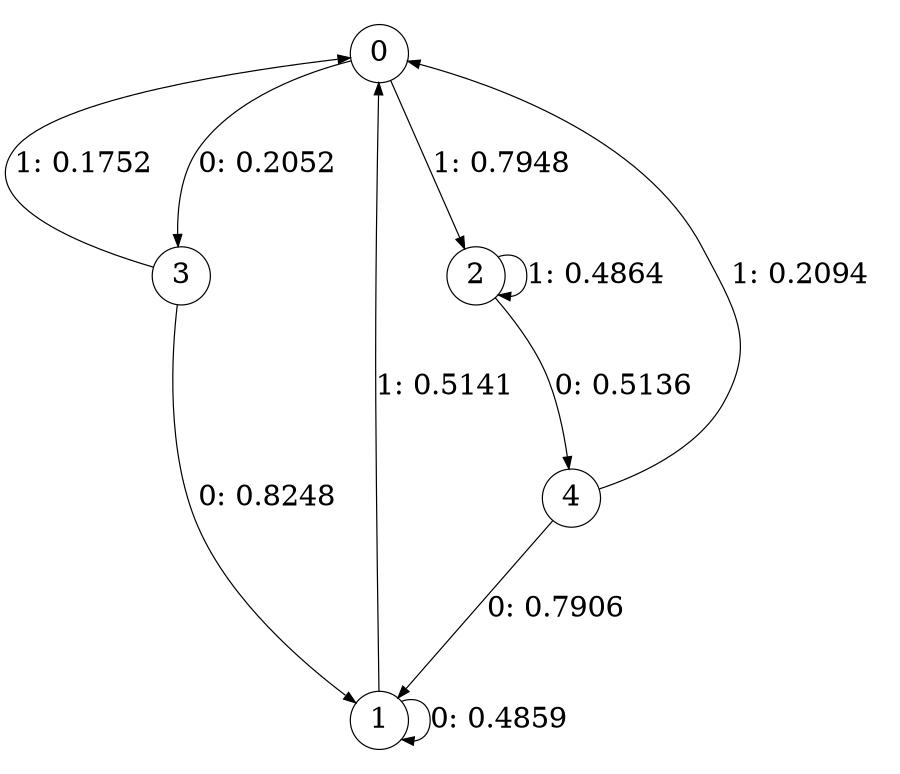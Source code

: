 digraph "ch21randomL3" {
size = "6,8.5";
ratio = "fill";
node [shape = circle];
node [fontsize = 24];
edge [fontsize = 24];
0 -> 3 [label = "0: 0.2052   "];
0 -> 2 [label = "1: 0.7948   "];
1 -> 1 [label = "0: 0.4859   "];
1 -> 0 [label = "1: 0.5141   "];
2 -> 4 [label = "0: 0.5136   "];
2 -> 2 [label = "1: 0.4864   "];
3 -> 1 [label = "0: 0.8248   "];
3 -> 0 [label = "1: 0.1752   "];
4 -> 1 [label = "0: 0.7906   "];
4 -> 0 [label = "1: 0.2094   "];
}